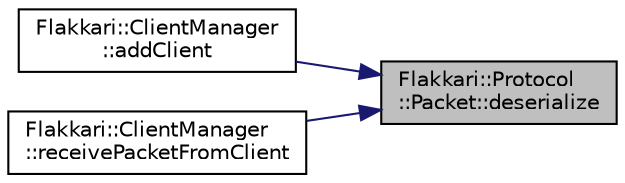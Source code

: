 digraph "Flakkari::Protocol::Packet::deserialize"
{
 // LATEX_PDF_SIZE
  edge [fontname="Helvetica",fontsize="10",labelfontname="Helvetica",labelfontsize="10"];
  node [fontname="Helvetica",fontsize="10",shape=record];
  rankdir="RL";
  Node1 [label="Flakkari::Protocol\l::Packet::deserialize",height=0.2,width=0.4,color="black", fillcolor="grey75", style="filled", fontcolor="black",tooltip="Deserialize the buffer into a packet."];
  Node1 -> Node2 [dir="back",color="midnightblue",fontsize="10",style="solid",fontname="Helvetica"];
  Node2 [label="Flakkari::ClientManager\l::addClient",height=0.2,width=0.4,color="black", fillcolor="white", style="filled",URL="$d5/da5/classFlakkari_1_1ClientManager.html#adb7842df0768fcab21fb46b1b2a60b75",tooltip="Add a client to the client manager or update the last activity of the client."];
  Node1 -> Node3 [dir="back",color="midnightblue",fontsize="10",style="solid",fontname="Helvetica"];
  Node3 [label="Flakkari::ClientManager\l::receivePacketFromClient",height=0.2,width=0.4,color="black", fillcolor="white", style="filled",URL="$d5/da5/classFlakkari_1_1ClientManager.html#af76b97015c7f14ada28d68086de2dae5",tooltip="Receive a packet from a client."];
}
